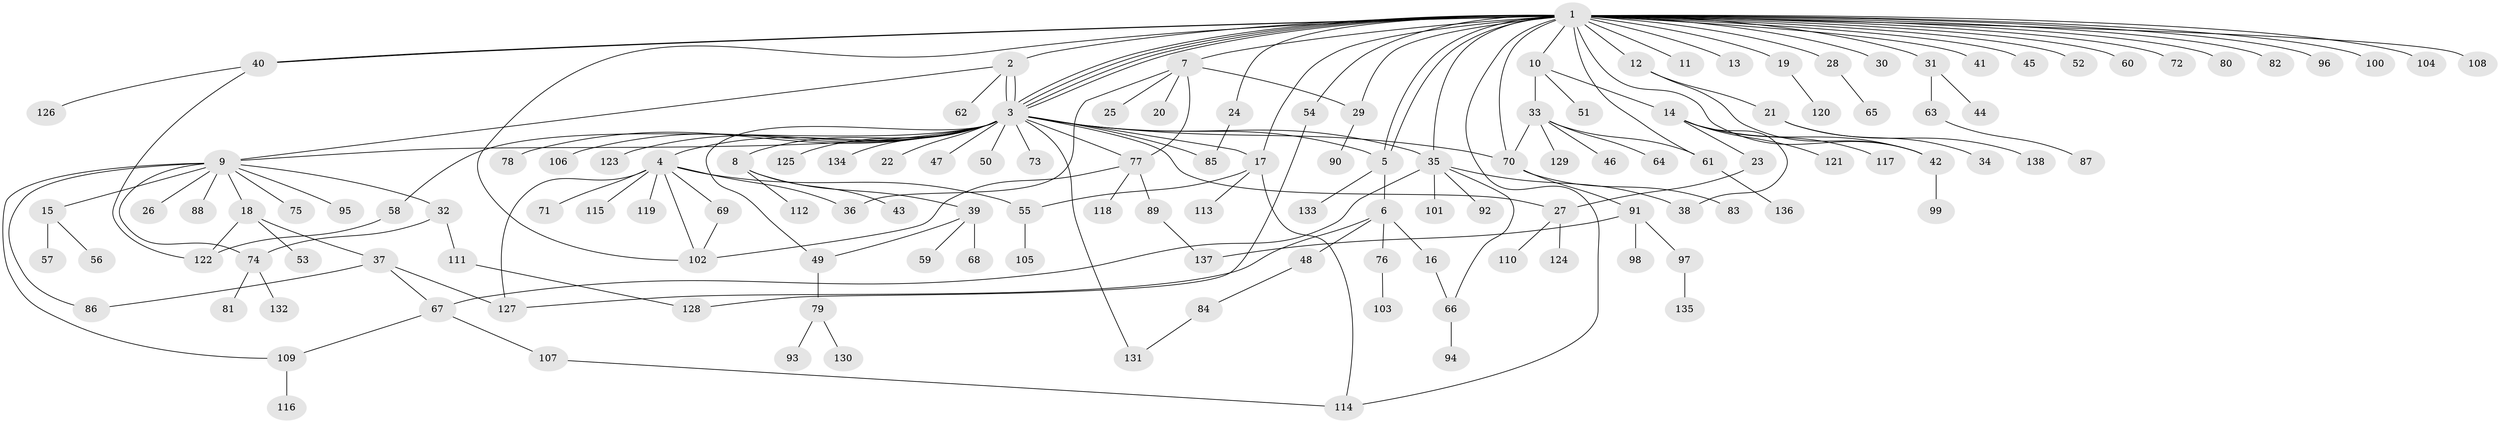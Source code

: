 // coarse degree distribution, {36: 0.009174311926605505, 23: 0.009174311926605505, 8: 0.01834862385321101, 5: 0.03669724770642202, 3: 0.08256880733944955, 12: 0.009174311926605505, 4: 0.07339449541284404, 1: 0.5779816513761468, 6: 0.01834862385321101, 2: 0.1559633027522936, 7: 0.009174311926605505}
// Generated by graph-tools (version 1.1) at 2025/51/02/27/25 19:51:57]
// undirected, 138 vertices, 178 edges
graph export_dot {
graph [start="1"]
  node [color=gray90,style=filled];
  1;
  2;
  3;
  4;
  5;
  6;
  7;
  8;
  9;
  10;
  11;
  12;
  13;
  14;
  15;
  16;
  17;
  18;
  19;
  20;
  21;
  22;
  23;
  24;
  25;
  26;
  27;
  28;
  29;
  30;
  31;
  32;
  33;
  34;
  35;
  36;
  37;
  38;
  39;
  40;
  41;
  42;
  43;
  44;
  45;
  46;
  47;
  48;
  49;
  50;
  51;
  52;
  53;
  54;
  55;
  56;
  57;
  58;
  59;
  60;
  61;
  62;
  63;
  64;
  65;
  66;
  67;
  68;
  69;
  70;
  71;
  72;
  73;
  74;
  75;
  76;
  77;
  78;
  79;
  80;
  81;
  82;
  83;
  84;
  85;
  86;
  87;
  88;
  89;
  90;
  91;
  92;
  93;
  94;
  95;
  96;
  97;
  98;
  99;
  100;
  101;
  102;
  103;
  104;
  105;
  106;
  107;
  108;
  109;
  110;
  111;
  112;
  113;
  114;
  115;
  116;
  117;
  118;
  119;
  120;
  121;
  122;
  123;
  124;
  125;
  126;
  127;
  128;
  129;
  130;
  131;
  132;
  133;
  134;
  135;
  136;
  137;
  138;
  1 -- 2;
  1 -- 3;
  1 -- 3;
  1 -- 3;
  1 -- 3;
  1 -- 5;
  1 -- 5;
  1 -- 7;
  1 -- 10;
  1 -- 11;
  1 -- 12;
  1 -- 13;
  1 -- 17;
  1 -- 19;
  1 -- 24;
  1 -- 28;
  1 -- 29;
  1 -- 30;
  1 -- 31;
  1 -- 35;
  1 -- 40;
  1 -- 40;
  1 -- 41;
  1 -- 42;
  1 -- 45;
  1 -- 52;
  1 -- 54;
  1 -- 60;
  1 -- 61;
  1 -- 70;
  1 -- 72;
  1 -- 80;
  1 -- 82;
  1 -- 96;
  1 -- 100;
  1 -- 102;
  1 -- 104;
  1 -- 108;
  1 -- 114;
  2 -- 3;
  2 -- 3;
  2 -- 9;
  2 -- 62;
  3 -- 4;
  3 -- 5;
  3 -- 8;
  3 -- 9;
  3 -- 17;
  3 -- 22;
  3 -- 27;
  3 -- 35;
  3 -- 47;
  3 -- 49;
  3 -- 50;
  3 -- 58;
  3 -- 70;
  3 -- 73;
  3 -- 77;
  3 -- 78;
  3 -- 85;
  3 -- 106;
  3 -- 123;
  3 -- 125;
  3 -- 131;
  3 -- 134;
  4 -- 36;
  4 -- 55;
  4 -- 69;
  4 -- 71;
  4 -- 102;
  4 -- 115;
  4 -- 119;
  4 -- 127;
  5 -- 6;
  5 -- 133;
  6 -- 16;
  6 -- 48;
  6 -- 76;
  6 -- 127;
  7 -- 20;
  7 -- 25;
  7 -- 29;
  7 -- 36;
  7 -- 77;
  8 -- 39;
  8 -- 43;
  8 -- 112;
  9 -- 15;
  9 -- 18;
  9 -- 26;
  9 -- 32;
  9 -- 74;
  9 -- 75;
  9 -- 86;
  9 -- 88;
  9 -- 95;
  9 -- 109;
  10 -- 14;
  10 -- 33;
  10 -- 51;
  12 -- 21;
  12 -- 42;
  14 -- 23;
  14 -- 38;
  14 -- 42;
  14 -- 117;
  14 -- 121;
  15 -- 56;
  15 -- 57;
  16 -- 66;
  17 -- 55;
  17 -- 113;
  17 -- 114;
  18 -- 37;
  18 -- 53;
  18 -- 122;
  19 -- 120;
  21 -- 34;
  21 -- 138;
  23 -- 27;
  24 -- 85;
  27 -- 110;
  27 -- 124;
  28 -- 65;
  29 -- 90;
  31 -- 44;
  31 -- 63;
  32 -- 74;
  32 -- 111;
  33 -- 46;
  33 -- 61;
  33 -- 64;
  33 -- 70;
  33 -- 129;
  35 -- 38;
  35 -- 66;
  35 -- 67;
  35 -- 92;
  35 -- 101;
  37 -- 67;
  37 -- 86;
  37 -- 127;
  39 -- 49;
  39 -- 59;
  39 -- 68;
  40 -- 122;
  40 -- 126;
  42 -- 99;
  48 -- 84;
  49 -- 79;
  54 -- 128;
  55 -- 105;
  58 -- 122;
  61 -- 136;
  63 -- 87;
  66 -- 94;
  67 -- 107;
  67 -- 109;
  69 -- 102;
  70 -- 83;
  70 -- 91;
  74 -- 81;
  74 -- 132;
  76 -- 103;
  77 -- 89;
  77 -- 102;
  77 -- 118;
  79 -- 93;
  79 -- 130;
  84 -- 131;
  89 -- 137;
  91 -- 97;
  91 -- 98;
  91 -- 137;
  97 -- 135;
  107 -- 114;
  109 -- 116;
  111 -- 128;
}
